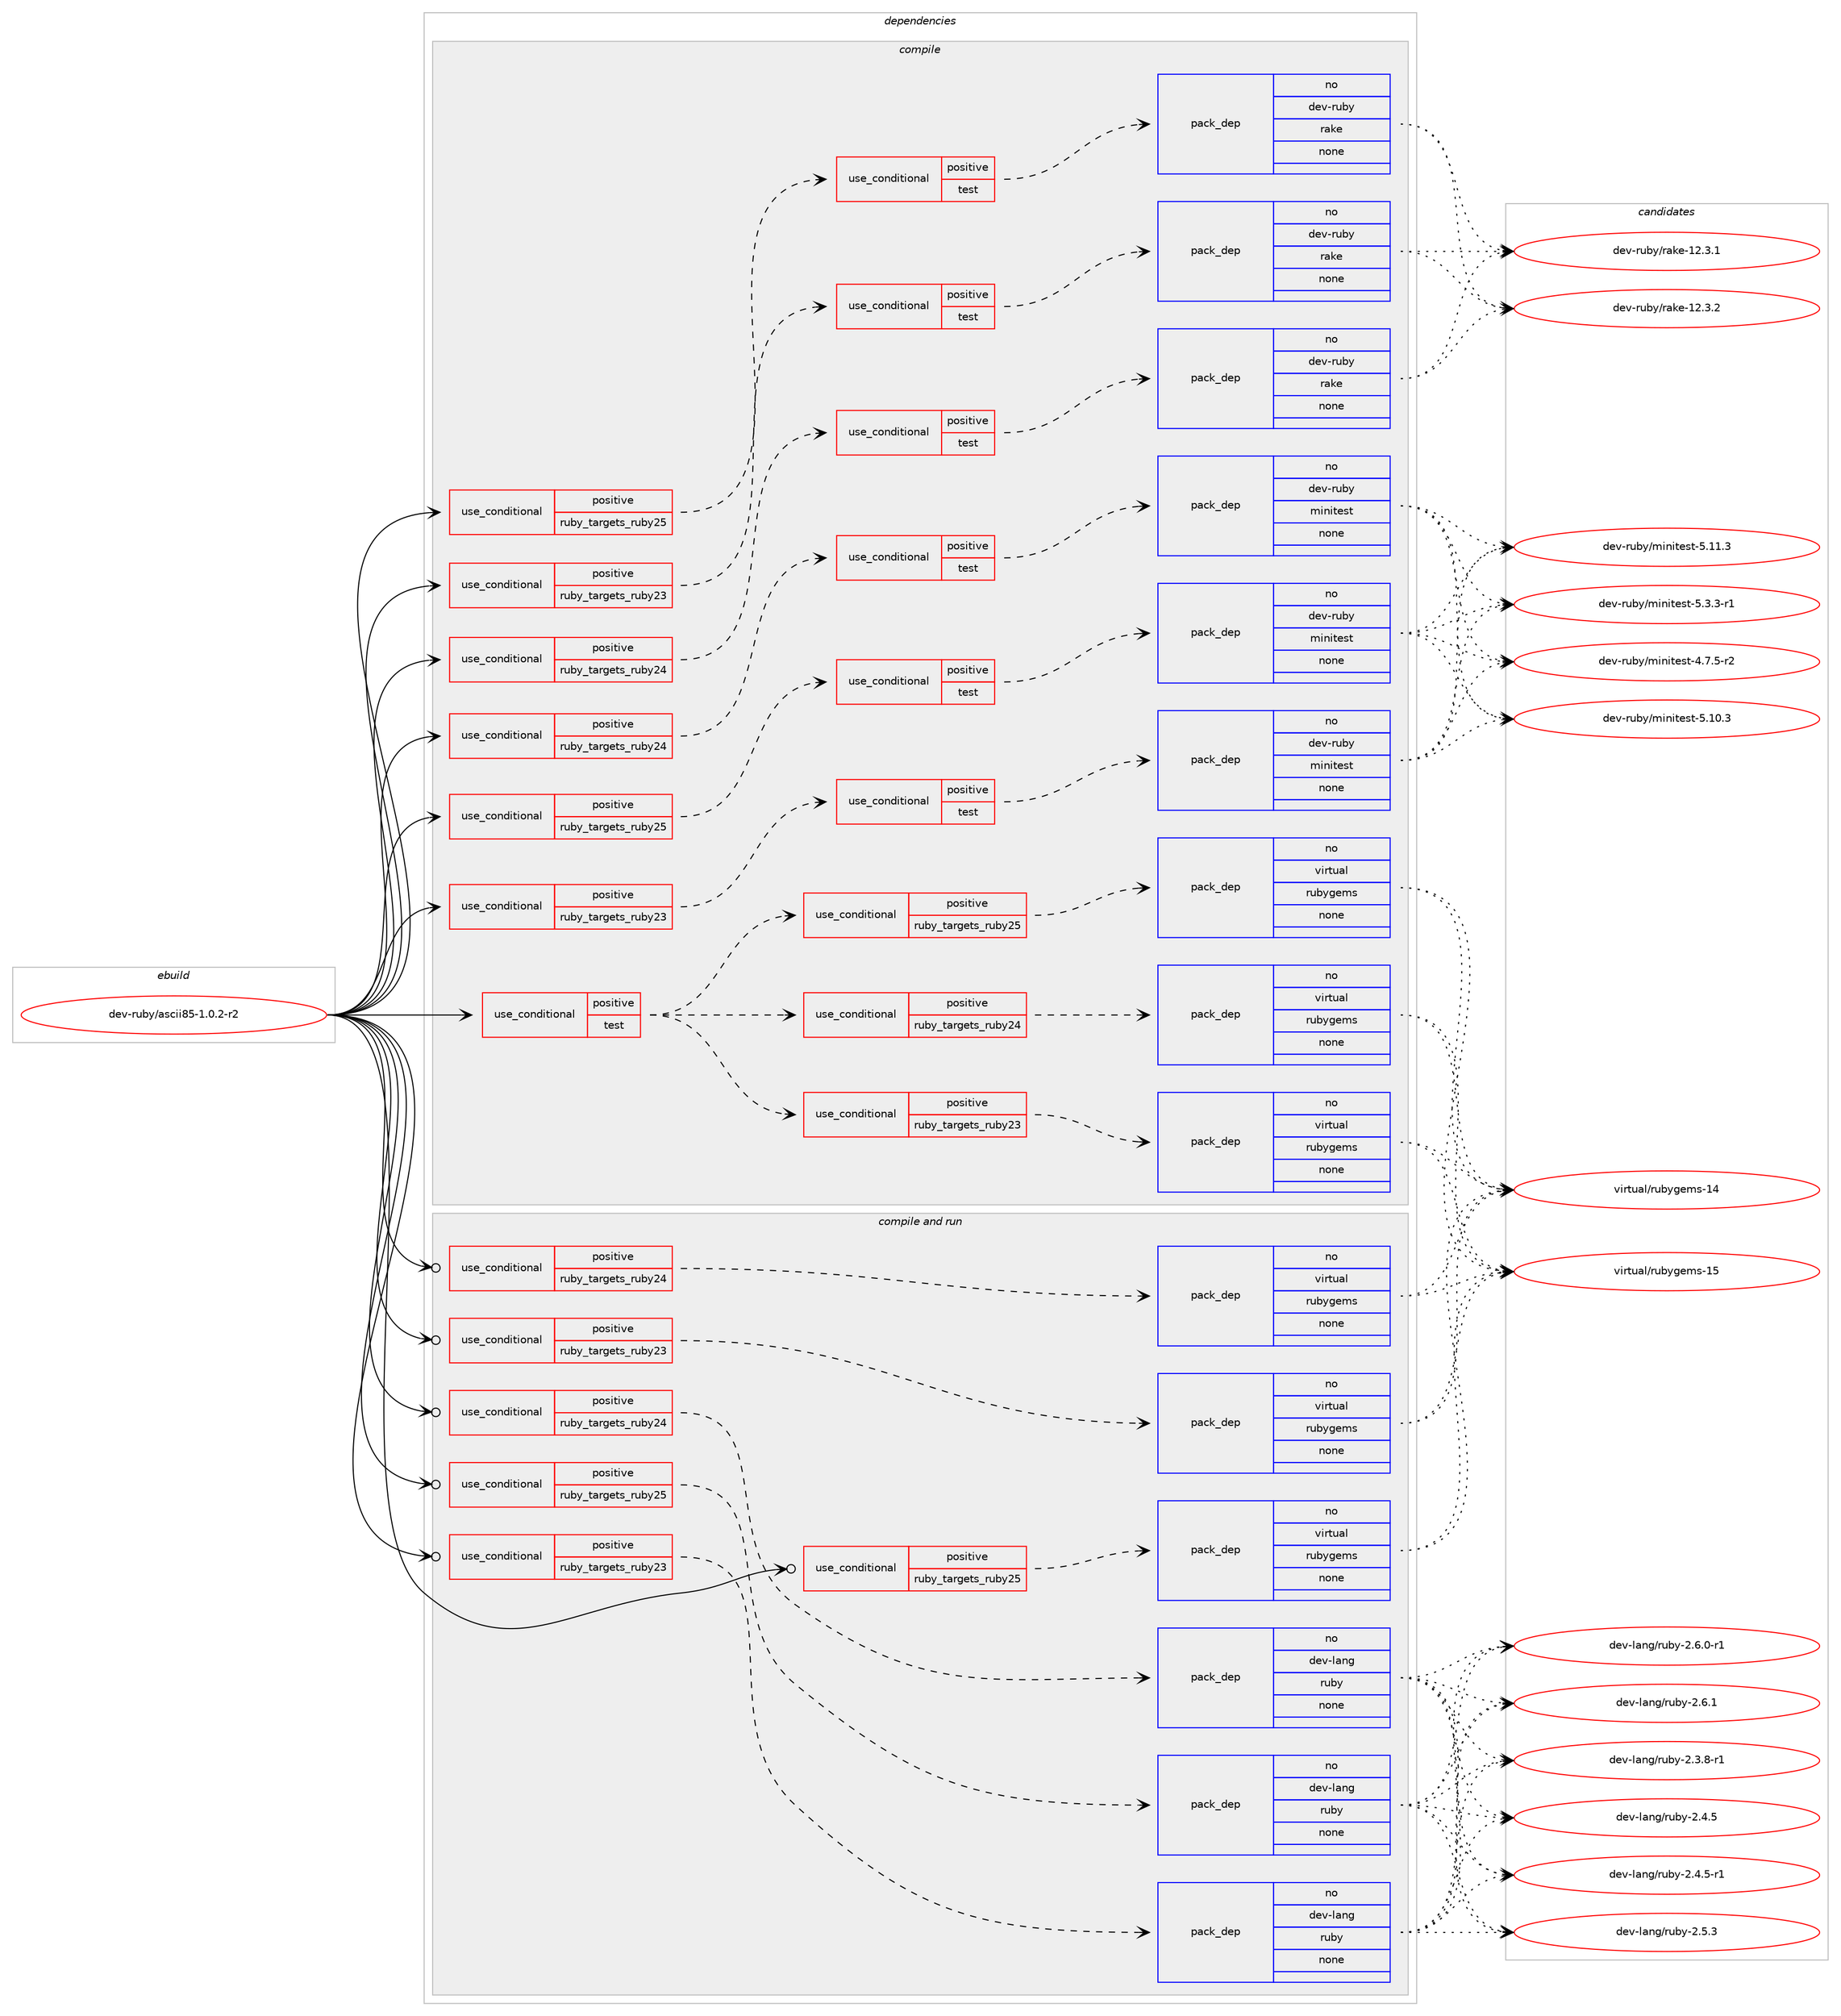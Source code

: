 digraph prolog {

# *************
# Graph options
# *************

newrank=true;
concentrate=true;
compound=true;
graph [rankdir=LR,fontname=Helvetica,fontsize=10,ranksep=1.5];#, ranksep=2.5, nodesep=0.2];
edge  [arrowhead=vee];
node  [fontname=Helvetica,fontsize=10];

# **********
# The ebuild
# **********

subgraph cluster_leftcol {
color=gray;
rank=same;
label=<<i>ebuild</i>>;
id [label="dev-ruby/ascii85-1.0.2-r2", color=red, width=4, href="../dev-ruby/ascii85-1.0.2-r2.svg"];
}

# ****************
# The dependencies
# ****************

subgraph cluster_midcol {
color=gray;
label=<<i>dependencies</i>>;
subgraph cluster_compile {
fillcolor="#eeeeee";
style=filled;
label=<<i>compile</i>>;
subgraph cond393582 {
dependency1481421 [label=<<TABLE BORDER="0" CELLBORDER="1" CELLSPACING="0" CELLPADDING="4"><TR><TD ROWSPAN="3" CELLPADDING="10">use_conditional</TD></TR><TR><TD>positive</TD></TR><TR><TD>ruby_targets_ruby23</TD></TR></TABLE>>, shape=none, color=red];
subgraph cond393583 {
dependency1481422 [label=<<TABLE BORDER="0" CELLBORDER="1" CELLSPACING="0" CELLPADDING="4"><TR><TD ROWSPAN="3" CELLPADDING="10">use_conditional</TD></TR><TR><TD>positive</TD></TR><TR><TD>test</TD></TR></TABLE>>, shape=none, color=red];
subgraph pack1064407 {
dependency1481423 [label=<<TABLE BORDER="0" CELLBORDER="1" CELLSPACING="0" CELLPADDING="4" WIDTH="220"><TR><TD ROWSPAN="6" CELLPADDING="30">pack_dep</TD></TR><TR><TD WIDTH="110">no</TD></TR><TR><TD>dev-ruby</TD></TR><TR><TD>minitest</TD></TR><TR><TD>none</TD></TR><TR><TD></TD></TR></TABLE>>, shape=none, color=blue];
}
dependency1481422:e -> dependency1481423:w [weight=20,style="dashed",arrowhead="vee"];
}
dependency1481421:e -> dependency1481422:w [weight=20,style="dashed",arrowhead="vee"];
}
id:e -> dependency1481421:w [weight=20,style="solid",arrowhead="vee"];
subgraph cond393584 {
dependency1481424 [label=<<TABLE BORDER="0" CELLBORDER="1" CELLSPACING="0" CELLPADDING="4"><TR><TD ROWSPAN="3" CELLPADDING="10">use_conditional</TD></TR><TR><TD>positive</TD></TR><TR><TD>ruby_targets_ruby23</TD></TR></TABLE>>, shape=none, color=red];
subgraph cond393585 {
dependency1481425 [label=<<TABLE BORDER="0" CELLBORDER="1" CELLSPACING="0" CELLPADDING="4"><TR><TD ROWSPAN="3" CELLPADDING="10">use_conditional</TD></TR><TR><TD>positive</TD></TR><TR><TD>test</TD></TR></TABLE>>, shape=none, color=red];
subgraph pack1064408 {
dependency1481426 [label=<<TABLE BORDER="0" CELLBORDER="1" CELLSPACING="0" CELLPADDING="4" WIDTH="220"><TR><TD ROWSPAN="6" CELLPADDING="30">pack_dep</TD></TR><TR><TD WIDTH="110">no</TD></TR><TR><TD>dev-ruby</TD></TR><TR><TD>rake</TD></TR><TR><TD>none</TD></TR><TR><TD></TD></TR></TABLE>>, shape=none, color=blue];
}
dependency1481425:e -> dependency1481426:w [weight=20,style="dashed",arrowhead="vee"];
}
dependency1481424:e -> dependency1481425:w [weight=20,style="dashed",arrowhead="vee"];
}
id:e -> dependency1481424:w [weight=20,style="solid",arrowhead="vee"];
subgraph cond393586 {
dependency1481427 [label=<<TABLE BORDER="0" CELLBORDER="1" CELLSPACING="0" CELLPADDING="4"><TR><TD ROWSPAN="3" CELLPADDING="10">use_conditional</TD></TR><TR><TD>positive</TD></TR><TR><TD>ruby_targets_ruby24</TD></TR></TABLE>>, shape=none, color=red];
subgraph cond393587 {
dependency1481428 [label=<<TABLE BORDER="0" CELLBORDER="1" CELLSPACING="0" CELLPADDING="4"><TR><TD ROWSPAN="3" CELLPADDING="10">use_conditional</TD></TR><TR><TD>positive</TD></TR><TR><TD>test</TD></TR></TABLE>>, shape=none, color=red];
subgraph pack1064409 {
dependency1481429 [label=<<TABLE BORDER="0" CELLBORDER="1" CELLSPACING="0" CELLPADDING="4" WIDTH="220"><TR><TD ROWSPAN="6" CELLPADDING="30">pack_dep</TD></TR><TR><TD WIDTH="110">no</TD></TR><TR><TD>dev-ruby</TD></TR><TR><TD>minitest</TD></TR><TR><TD>none</TD></TR><TR><TD></TD></TR></TABLE>>, shape=none, color=blue];
}
dependency1481428:e -> dependency1481429:w [weight=20,style="dashed",arrowhead="vee"];
}
dependency1481427:e -> dependency1481428:w [weight=20,style="dashed",arrowhead="vee"];
}
id:e -> dependency1481427:w [weight=20,style="solid",arrowhead="vee"];
subgraph cond393588 {
dependency1481430 [label=<<TABLE BORDER="0" CELLBORDER="1" CELLSPACING="0" CELLPADDING="4"><TR><TD ROWSPAN="3" CELLPADDING="10">use_conditional</TD></TR><TR><TD>positive</TD></TR><TR><TD>ruby_targets_ruby24</TD></TR></TABLE>>, shape=none, color=red];
subgraph cond393589 {
dependency1481431 [label=<<TABLE BORDER="0" CELLBORDER="1" CELLSPACING="0" CELLPADDING="4"><TR><TD ROWSPAN="3" CELLPADDING="10">use_conditional</TD></TR><TR><TD>positive</TD></TR><TR><TD>test</TD></TR></TABLE>>, shape=none, color=red];
subgraph pack1064410 {
dependency1481432 [label=<<TABLE BORDER="0" CELLBORDER="1" CELLSPACING="0" CELLPADDING="4" WIDTH="220"><TR><TD ROWSPAN="6" CELLPADDING="30">pack_dep</TD></TR><TR><TD WIDTH="110">no</TD></TR><TR><TD>dev-ruby</TD></TR><TR><TD>rake</TD></TR><TR><TD>none</TD></TR><TR><TD></TD></TR></TABLE>>, shape=none, color=blue];
}
dependency1481431:e -> dependency1481432:w [weight=20,style="dashed",arrowhead="vee"];
}
dependency1481430:e -> dependency1481431:w [weight=20,style="dashed",arrowhead="vee"];
}
id:e -> dependency1481430:w [weight=20,style="solid",arrowhead="vee"];
subgraph cond393590 {
dependency1481433 [label=<<TABLE BORDER="0" CELLBORDER="1" CELLSPACING="0" CELLPADDING="4"><TR><TD ROWSPAN="3" CELLPADDING="10">use_conditional</TD></TR><TR><TD>positive</TD></TR><TR><TD>ruby_targets_ruby25</TD></TR></TABLE>>, shape=none, color=red];
subgraph cond393591 {
dependency1481434 [label=<<TABLE BORDER="0" CELLBORDER="1" CELLSPACING="0" CELLPADDING="4"><TR><TD ROWSPAN="3" CELLPADDING="10">use_conditional</TD></TR><TR><TD>positive</TD></TR><TR><TD>test</TD></TR></TABLE>>, shape=none, color=red];
subgraph pack1064411 {
dependency1481435 [label=<<TABLE BORDER="0" CELLBORDER="1" CELLSPACING="0" CELLPADDING="4" WIDTH="220"><TR><TD ROWSPAN="6" CELLPADDING="30">pack_dep</TD></TR><TR><TD WIDTH="110">no</TD></TR><TR><TD>dev-ruby</TD></TR><TR><TD>minitest</TD></TR><TR><TD>none</TD></TR><TR><TD></TD></TR></TABLE>>, shape=none, color=blue];
}
dependency1481434:e -> dependency1481435:w [weight=20,style="dashed",arrowhead="vee"];
}
dependency1481433:e -> dependency1481434:w [weight=20,style="dashed",arrowhead="vee"];
}
id:e -> dependency1481433:w [weight=20,style="solid",arrowhead="vee"];
subgraph cond393592 {
dependency1481436 [label=<<TABLE BORDER="0" CELLBORDER="1" CELLSPACING="0" CELLPADDING="4"><TR><TD ROWSPAN="3" CELLPADDING="10">use_conditional</TD></TR><TR><TD>positive</TD></TR><TR><TD>ruby_targets_ruby25</TD></TR></TABLE>>, shape=none, color=red];
subgraph cond393593 {
dependency1481437 [label=<<TABLE BORDER="0" CELLBORDER="1" CELLSPACING="0" CELLPADDING="4"><TR><TD ROWSPAN="3" CELLPADDING="10">use_conditional</TD></TR><TR><TD>positive</TD></TR><TR><TD>test</TD></TR></TABLE>>, shape=none, color=red];
subgraph pack1064412 {
dependency1481438 [label=<<TABLE BORDER="0" CELLBORDER="1" CELLSPACING="0" CELLPADDING="4" WIDTH="220"><TR><TD ROWSPAN="6" CELLPADDING="30">pack_dep</TD></TR><TR><TD WIDTH="110">no</TD></TR><TR><TD>dev-ruby</TD></TR><TR><TD>rake</TD></TR><TR><TD>none</TD></TR><TR><TD></TD></TR></TABLE>>, shape=none, color=blue];
}
dependency1481437:e -> dependency1481438:w [weight=20,style="dashed",arrowhead="vee"];
}
dependency1481436:e -> dependency1481437:w [weight=20,style="dashed",arrowhead="vee"];
}
id:e -> dependency1481436:w [weight=20,style="solid",arrowhead="vee"];
subgraph cond393594 {
dependency1481439 [label=<<TABLE BORDER="0" CELLBORDER="1" CELLSPACING="0" CELLPADDING="4"><TR><TD ROWSPAN="3" CELLPADDING="10">use_conditional</TD></TR><TR><TD>positive</TD></TR><TR><TD>test</TD></TR></TABLE>>, shape=none, color=red];
subgraph cond393595 {
dependency1481440 [label=<<TABLE BORDER="0" CELLBORDER="1" CELLSPACING="0" CELLPADDING="4"><TR><TD ROWSPAN="3" CELLPADDING="10">use_conditional</TD></TR><TR><TD>positive</TD></TR><TR><TD>ruby_targets_ruby23</TD></TR></TABLE>>, shape=none, color=red];
subgraph pack1064413 {
dependency1481441 [label=<<TABLE BORDER="0" CELLBORDER="1" CELLSPACING="0" CELLPADDING="4" WIDTH="220"><TR><TD ROWSPAN="6" CELLPADDING="30">pack_dep</TD></TR><TR><TD WIDTH="110">no</TD></TR><TR><TD>virtual</TD></TR><TR><TD>rubygems</TD></TR><TR><TD>none</TD></TR><TR><TD></TD></TR></TABLE>>, shape=none, color=blue];
}
dependency1481440:e -> dependency1481441:w [weight=20,style="dashed",arrowhead="vee"];
}
dependency1481439:e -> dependency1481440:w [weight=20,style="dashed",arrowhead="vee"];
subgraph cond393596 {
dependency1481442 [label=<<TABLE BORDER="0" CELLBORDER="1" CELLSPACING="0" CELLPADDING="4"><TR><TD ROWSPAN="3" CELLPADDING="10">use_conditional</TD></TR><TR><TD>positive</TD></TR><TR><TD>ruby_targets_ruby24</TD></TR></TABLE>>, shape=none, color=red];
subgraph pack1064414 {
dependency1481443 [label=<<TABLE BORDER="0" CELLBORDER="1" CELLSPACING="0" CELLPADDING="4" WIDTH="220"><TR><TD ROWSPAN="6" CELLPADDING="30">pack_dep</TD></TR><TR><TD WIDTH="110">no</TD></TR><TR><TD>virtual</TD></TR><TR><TD>rubygems</TD></TR><TR><TD>none</TD></TR><TR><TD></TD></TR></TABLE>>, shape=none, color=blue];
}
dependency1481442:e -> dependency1481443:w [weight=20,style="dashed",arrowhead="vee"];
}
dependency1481439:e -> dependency1481442:w [weight=20,style="dashed",arrowhead="vee"];
subgraph cond393597 {
dependency1481444 [label=<<TABLE BORDER="0" CELLBORDER="1" CELLSPACING="0" CELLPADDING="4"><TR><TD ROWSPAN="3" CELLPADDING="10">use_conditional</TD></TR><TR><TD>positive</TD></TR><TR><TD>ruby_targets_ruby25</TD></TR></TABLE>>, shape=none, color=red];
subgraph pack1064415 {
dependency1481445 [label=<<TABLE BORDER="0" CELLBORDER="1" CELLSPACING="0" CELLPADDING="4" WIDTH="220"><TR><TD ROWSPAN="6" CELLPADDING="30">pack_dep</TD></TR><TR><TD WIDTH="110">no</TD></TR><TR><TD>virtual</TD></TR><TR><TD>rubygems</TD></TR><TR><TD>none</TD></TR><TR><TD></TD></TR></TABLE>>, shape=none, color=blue];
}
dependency1481444:e -> dependency1481445:w [weight=20,style="dashed",arrowhead="vee"];
}
dependency1481439:e -> dependency1481444:w [weight=20,style="dashed",arrowhead="vee"];
}
id:e -> dependency1481439:w [weight=20,style="solid",arrowhead="vee"];
}
subgraph cluster_compileandrun {
fillcolor="#eeeeee";
style=filled;
label=<<i>compile and run</i>>;
subgraph cond393598 {
dependency1481446 [label=<<TABLE BORDER="0" CELLBORDER="1" CELLSPACING="0" CELLPADDING="4"><TR><TD ROWSPAN="3" CELLPADDING="10">use_conditional</TD></TR><TR><TD>positive</TD></TR><TR><TD>ruby_targets_ruby23</TD></TR></TABLE>>, shape=none, color=red];
subgraph pack1064416 {
dependency1481447 [label=<<TABLE BORDER="0" CELLBORDER="1" CELLSPACING="0" CELLPADDING="4" WIDTH="220"><TR><TD ROWSPAN="6" CELLPADDING="30">pack_dep</TD></TR><TR><TD WIDTH="110">no</TD></TR><TR><TD>dev-lang</TD></TR><TR><TD>ruby</TD></TR><TR><TD>none</TD></TR><TR><TD></TD></TR></TABLE>>, shape=none, color=blue];
}
dependency1481446:e -> dependency1481447:w [weight=20,style="dashed",arrowhead="vee"];
}
id:e -> dependency1481446:w [weight=20,style="solid",arrowhead="odotvee"];
subgraph cond393599 {
dependency1481448 [label=<<TABLE BORDER="0" CELLBORDER="1" CELLSPACING="0" CELLPADDING="4"><TR><TD ROWSPAN="3" CELLPADDING="10">use_conditional</TD></TR><TR><TD>positive</TD></TR><TR><TD>ruby_targets_ruby23</TD></TR></TABLE>>, shape=none, color=red];
subgraph pack1064417 {
dependency1481449 [label=<<TABLE BORDER="0" CELLBORDER="1" CELLSPACING="0" CELLPADDING="4" WIDTH="220"><TR><TD ROWSPAN="6" CELLPADDING="30">pack_dep</TD></TR><TR><TD WIDTH="110">no</TD></TR><TR><TD>virtual</TD></TR><TR><TD>rubygems</TD></TR><TR><TD>none</TD></TR><TR><TD></TD></TR></TABLE>>, shape=none, color=blue];
}
dependency1481448:e -> dependency1481449:w [weight=20,style="dashed",arrowhead="vee"];
}
id:e -> dependency1481448:w [weight=20,style="solid",arrowhead="odotvee"];
subgraph cond393600 {
dependency1481450 [label=<<TABLE BORDER="0" CELLBORDER="1" CELLSPACING="0" CELLPADDING="4"><TR><TD ROWSPAN="3" CELLPADDING="10">use_conditional</TD></TR><TR><TD>positive</TD></TR><TR><TD>ruby_targets_ruby24</TD></TR></TABLE>>, shape=none, color=red];
subgraph pack1064418 {
dependency1481451 [label=<<TABLE BORDER="0" CELLBORDER="1" CELLSPACING="0" CELLPADDING="4" WIDTH="220"><TR><TD ROWSPAN="6" CELLPADDING="30">pack_dep</TD></TR><TR><TD WIDTH="110">no</TD></TR><TR><TD>dev-lang</TD></TR><TR><TD>ruby</TD></TR><TR><TD>none</TD></TR><TR><TD></TD></TR></TABLE>>, shape=none, color=blue];
}
dependency1481450:e -> dependency1481451:w [weight=20,style="dashed",arrowhead="vee"];
}
id:e -> dependency1481450:w [weight=20,style="solid",arrowhead="odotvee"];
subgraph cond393601 {
dependency1481452 [label=<<TABLE BORDER="0" CELLBORDER="1" CELLSPACING="0" CELLPADDING="4"><TR><TD ROWSPAN="3" CELLPADDING="10">use_conditional</TD></TR><TR><TD>positive</TD></TR><TR><TD>ruby_targets_ruby24</TD></TR></TABLE>>, shape=none, color=red];
subgraph pack1064419 {
dependency1481453 [label=<<TABLE BORDER="0" CELLBORDER="1" CELLSPACING="0" CELLPADDING="4" WIDTH="220"><TR><TD ROWSPAN="6" CELLPADDING="30">pack_dep</TD></TR><TR><TD WIDTH="110">no</TD></TR><TR><TD>virtual</TD></TR><TR><TD>rubygems</TD></TR><TR><TD>none</TD></TR><TR><TD></TD></TR></TABLE>>, shape=none, color=blue];
}
dependency1481452:e -> dependency1481453:w [weight=20,style="dashed",arrowhead="vee"];
}
id:e -> dependency1481452:w [weight=20,style="solid",arrowhead="odotvee"];
subgraph cond393602 {
dependency1481454 [label=<<TABLE BORDER="0" CELLBORDER="1" CELLSPACING="0" CELLPADDING="4"><TR><TD ROWSPAN="3" CELLPADDING="10">use_conditional</TD></TR><TR><TD>positive</TD></TR><TR><TD>ruby_targets_ruby25</TD></TR></TABLE>>, shape=none, color=red];
subgraph pack1064420 {
dependency1481455 [label=<<TABLE BORDER="0" CELLBORDER="1" CELLSPACING="0" CELLPADDING="4" WIDTH="220"><TR><TD ROWSPAN="6" CELLPADDING="30">pack_dep</TD></TR><TR><TD WIDTH="110">no</TD></TR><TR><TD>dev-lang</TD></TR><TR><TD>ruby</TD></TR><TR><TD>none</TD></TR><TR><TD></TD></TR></TABLE>>, shape=none, color=blue];
}
dependency1481454:e -> dependency1481455:w [weight=20,style="dashed",arrowhead="vee"];
}
id:e -> dependency1481454:w [weight=20,style="solid",arrowhead="odotvee"];
subgraph cond393603 {
dependency1481456 [label=<<TABLE BORDER="0" CELLBORDER="1" CELLSPACING="0" CELLPADDING="4"><TR><TD ROWSPAN="3" CELLPADDING="10">use_conditional</TD></TR><TR><TD>positive</TD></TR><TR><TD>ruby_targets_ruby25</TD></TR></TABLE>>, shape=none, color=red];
subgraph pack1064421 {
dependency1481457 [label=<<TABLE BORDER="0" CELLBORDER="1" CELLSPACING="0" CELLPADDING="4" WIDTH="220"><TR><TD ROWSPAN="6" CELLPADDING="30">pack_dep</TD></TR><TR><TD WIDTH="110">no</TD></TR><TR><TD>virtual</TD></TR><TR><TD>rubygems</TD></TR><TR><TD>none</TD></TR><TR><TD></TD></TR></TABLE>>, shape=none, color=blue];
}
dependency1481456:e -> dependency1481457:w [weight=20,style="dashed",arrowhead="vee"];
}
id:e -> dependency1481456:w [weight=20,style="solid",arrowhead="odotvee"];
}
subgraph cluster_run {
fillcolor="#eeeeee";
style=filled;
label=<<i>run</i>>;
}
}

# **************
# The candidates
# **************

subgraph cluster_choices {
rank=same;
color=gray;
label=<<i>candidates</i>>;

subgraph choice1064407 {
color=black;
nodesep=1;
choice1001011184511411798121471091051101051161011151164552465546534511450 [label="dev-ruby/minitest-4.7.5-r2", color=red, width=4,href="../dev-ruby/minitest-4.7.5-r2.svg"];
choice10010111845114117981214710910511010511610111511645534649484651 [label="dev-ruby/minitest-5.10.3", color=red, width=4,href="../dev-ruby/minitest-5.10.3.svg"];
choice10010111845114117981214710910511010511610111511645534649494651 [label="dev-ruby/minitest-5.11.3", color=red, width=4,href="../dev-ruby/minitest-5.11.3.svg"];
choice1001011184511411798121471091051101051161011151164553465146514511449 [label="dev-ruby/minitest-5.3.3-r1", color=red, width=4,href="../dev-ruby/minitest-5.3.3-r1.svg"];
dependency1481423:e -> choice1001011184511411798121471091051101051161011151164552465546534511450:w [style=dotted,weight="100"];
dependency1481423:e -> choice10010111845114117981214710910511010511610111511645534649484651:w [style=dotted,weight="100"];
dependency1481423:e -> choice10010111845114117981214710910511010511610111511645534649494651:w [style=dotted,weight="100"];
dependency1481423:e -> choice1001011184511411798121471091051101051161011151164553465146514511449:w [style=dotted,weight="100"];
}
subgraph choice1064408 {
color=black;
nodesep=1;
choice1001011184511411798121471149710710145495046514649 [label="dev-ruby/rake-12.3.1", color=red, width=4,href="../dev-ruby/rake-12.3.1.svg"];
choice1001011184511411798121471149710710145495046514650 [label="dev-ruby/rake-12.3.2", color=red, width=4,href="../dev-ruby/rake-12.3.2.svg"];
dependency1481426:e -> choice1001011184511411798121471149710710145495046514649:w [style=dotted,weight="100"];
dependency1481426:e -> choice1001011184511411798121471149710710145495046514650:w [style=dotted,weight="100"];
}
subgraph choice1064409 {
color=black;
nodesep=1;
choice1001011184511411798121471091051101051161011151164552465546534511450 [label="dev-ruby/minitest-4.7.5-r2", color=red, width=4,href="../dev-ruby/minitest-4.7.5-r2.svg"];
choice10010111845114117981214710910511010511610111511645534649484651 [label="dev-ruby/minitest-5.10.3", color=red, width=4,href="../dev-ruby/minitest-5.10.3.svg"];
choice10010111845114117981214710910511010511610111511645534649494651 [label="dev-ruby/minitest-5.11.3", color=red, width=4,href="../dev-ruby/minitest-5.11.3.svg"];
choice1001011184511411798121471091051101051161011151164553465146514511449 [label="dev-ruby/minitest-5.3.3-r1", color=red, width=4,href="../dev-ruby/minitest-5.3.3-r1.svg"];
dependency1481429:e -> choice1001011184511411798121471091051101051161011151164552465546534511450:w [style=dotted,weight="100"];
dependency1481429:e -> choice10010111845114117981214710910511010511610111511645534649484651:w [style=dotted,weight="100"];
dependency1481429:e -> choice10010111845114117981214710910511010511610111511645534649494651:w [style=dotted,weight="100"];
dependency1481429:e -> choice1001011184511411798121471091051101051161011151164553465146514511449:w [style=dotted,weight="100"];
}
subgraph choice1064410 {
color=black;
nodesep=1;
choice1001011184511411798121471149710710145495046514649 [label="dev-ruby/rake-12.3.1", color=red, width=4,href="../dev-ruby/rake-12.3.1.svg"];
choice1001011184511411798121471149710710145495046514650 [label="dev-ruby/rake-12.3.2", color=red, width=4,href="../dev-ruby/rake-12.3.2.svg"];
dependency1481432:e -> choice1001011184511411798121471149710710145495046514649:w [style=dotted,weight="100"];
dependency1481432:e -> choice1001011184511411798121471149710710145495046514650:w [style=dotted,weight="100"];
}
subgraph choice1064411 {
color=black;
nodesep=1;
choice1001011184511411798121471091051101051161011151164552465546534511450 [label="dev-ruby/minitest-4.7.5-r2", color=red, width=4,href="../dev-ruby/minitest-4.7.5-r2.svg"];
choice10010111845114117981214710910511010511610111511645534649484651 [label="dev-ruby/minitest-5.10.3", color=red, width=4,href="../dev-ruby/minitest-5.10.3.svg"];
choice10010111845114117981214710910511010511610111511645534649494651 [label="dev-ruby/minitest-5.11.3", color=red, width=4,href="../dev-ruby/minitest-5.11.3.svg"];
choice1001011184511411798121471091051101051161011151164553465146514511449 [label="dev-ruby/minitest-5.3.3-r1", color=red, width=4,href="../dev-ruby/minitest-5.3.3-r1.svg"];
dependency1481435:e -> choice1001011184511411798121471091051101051161011151164552465546534511450:w [style=dotted,weight="100"];
dependency1481435:e -> choice10010111845114117981214710910511010511610111511645534649484651:w [style=dotted,weight="100"];
dependency1481435:e -> choice10010111845114117981214710910511010511610111511645534649494651:w [style=dotted,weight="100"];
dependency1481435:e -> choice1001011184511411798121471091051101051161011151164553465146514511449:w [style=dotted,weight="100"];
}
subgraph choice1064412 {
color=black;
nodesep=1;
choice1001011184511411798121471149710710145495046514649 [label="dev-ruby/rake-12.3.1", color=red, width=4,href="../dev-ruby/rake-12.3.1.svg"];
choice1001011184511411798121471149710710145495046514650 [label="dev-ruby/rake-12.3.2", color=red, width=4,href="../dev-ruby/rake-12.3.2.svg"];
dependency1481438:e -> choice1001011184511411798121471149710710145495046514649:w [style=dotted,weight="100"];
dependency1481438:e -> choice1001011184511411798121471149710710145495046514650:w [style=dotted,weight="100"];
}
subgraph choice1064413 {
color=black;
nodesep=1;
choice118105114116117971084711411798121103101109115454952 [label="virtual/rubygems-14", color=red, width=4,href="../virtual/rubygems-14.svg"];
choice118105114116117971084711411798121103101109115454953 [label="virtual/rubygems-15", color=red, width=4,href="../virtual/rubygems-15.svg"];
dependency1481441:e -> choice118105114116117971084711411798121103101109115454952:w [style=dotted,weight="100"];
dependency1481441:e -> choice118105114116117971084711411798121103101109115454953:w [style=dotted,weight="100"];
}
subgraph choice1064414 {
color=black;
nodesep=1;
choice118105114116117971084711411798121103101109115454952 [label="virtual/rubygems-14", color=red, width=4,href="../virtual/rubygems-14.svg"];
choice118105114116117971084711411798121103101109115454953 [label="virtual/rubygems-15", color=red, width=4,href="../virtual/rubygems-15.svg"];
dependency1481443:e -> choice118105114116117971084711411798121103101109115454952:w [style=dotted,weight="100"];
dependency1481443:e -> choice118105114116117971084711411798121103101109115454953:w [style=dotted,weight="100"];
}
subgraph choice1064415 {
color=black;
nodesep=1;
choice118105114116117971084711411798121103101109115454952 [label="virtual/rubygems-14", color=red, width=4,href="../virtual/rubygems-14.svg"];
choice118105114116117971084711411798121103101109115454953 [label="virtual/rubygems-15", color=red, width=4,href="../virtual/rubygems-15.svg"];
dependency1481445:e -> choice118105114116117971084711411798121103101109115454952:w [style=dotted,weight="100"];
dependency1481445:e -> choice118105114116117971084711411798121103101109115454953:w [style=dotted,weight="100"];
}
subgraph choice1064416 {
color=black;
nodesep=1;
choice100101118451089711010347114117981214550465146564511449 [label="dev-lang/ruby-2.3.8-r1", color=red, width=4,href="../dev-lang/ruby-2.3.8-r1.svg"];
choice10010111845108971101034711411798121455046524653 [label="dev-lang/ruby-2.4.5", color=red, width=4,href="../dev-lang/ruby-2.4.5.svg"];
choice100101118451089711010347114117981214550465246534511449 [label="dev-lang/ruby-2.4.5-r1", color=red, width=4,href="../dev-lang/ruby-2.4.5-r1.svg"];
choice10010111845108971101034711411798121455046534651 [label="dev-lang/ruby-2.5.3", color=red, width=4,href="../dev-lang/ruby-2.5.3.svg"];
choice100101118451089711010347114117981214550465446484511449 [label="dev-lang/ruby-2.6.0-r1", color=red, width=4,href="../dev-lang/ruby-2.6.0-r1.svg"];
choice10010111845108971101034711411798121455046544649 [label="dev-lang/ruby-2.6.1", color=red, width=4,href="../dev-lang/ruby-2.6.1.svg"];
dependency1481447:e -> choice100101118451089711010347114117981214550465146564511449:w [style=dotted,weight="100"];
dependency1481447:e -> choice10010111845108971101034711411798121455046524653:w [style=dotted,weight="100"];
dependency1481447:e -> choice100101118451089711010347114117981214550465246534511449:w [style=dotted,weight="100"];
dependency1481447:e -> choice10010111845108971101034711411798121455046534651:w [style=dotted,weight="100"];
dependency1481447:e -> choice100101118451089711010347114117981214550465446484511449:w [style=dotted,weight="100"];
dependency1481447:e -> choice10010111845108971101034711411798121455046544649:w [style=dotted,weight="100"];
}
subgraph choice1064417 {
color=black;
nodesep=1;
choice118105114116117971084711411798121103101109115454952 [label="virtual/rubygems-14", color=red, width=4,href="../virtual/rubygems-14.svg"];
choice118105114116117971084711411798121103101109115454953 [label="virtual/rubygems-15", color=red, width=4,href="../virtual/rubygems-15.svg"];
dependency1481449:e -> choice118105114116117971084711411798121103101109115454952:w [style=dotted,weight="100"];
dependency1481449:e -> choice118105114116117971084711411798121103101109115454953:w [style=dotted,weight="100"];
}
subgraph choice1064418 {
color=black;
nodesep=1;
choice100101118451089711010347114117981214550465146564511449 [label="dev-lang/ruby-2.3.8-r1", color=red, width=4,href="../dev-lang/ruby-2.3.8-r1.svg"];
choice10010111845108971101034711411798121455046524653 [label="dev-lang/ruby-2.4.5", color=red, width=4,href="../dev-lang/ruby-2.4.5.svg"];
choice100101118451089711010347114117981214550465246534511449 [label="dev-lang/ruby-2.4.5-r1", color=red, width=4,href="../dev-lang/ruby-2.4.5-r1.svg"];
choice10010111845108971101034711411798121455046534651 [label="dev-lang/ruby-2.5.3", color=red, width=4,href="../dev-lang/ruby-2.5.3.svg"];
choice100101118451089711010347114117981214550465446484511449 [label="dev-lang/ruby-2.6.0-r1", color=red, width=4,href="../dev-lang/ruby-2.6.0-r1.svg"];
choice10010111845108971101034711411798121455046544649 [label="dev-lang/ruby-2.6.1", color=red, width=4,href="../dev-lang/ruby-2.6.1.svg"];
dependency1481451:e -> choice100101118451089711010347114117981214550465146564511449:w [style=dotted,weight="100"];
dependency1481451:e -> choice10010111845108971101034711411798121455046524653:w [style=dotted,weight="100"];
dependency1481451:e -> choice100101118451089711010347114117981214550465246534511449:w [style=dotted,weight="100"];
dependency1481451:e -> choice10010111845108971101034711411798121455046534651:w [style=dotted,weight="100"];
dependency1481451:e -> choice100101118451089711010347114117981214550465446484511449:w [style=dotted,weight="100"];
dependency1481451:e -> choice10010111845108971101034711411798121455046544649:w [style=dotted,weight="100"];
}
subgraph choice1064419 {
color=black;
nodesep=1;
choice118105114116117971084711411798121103101109115454952 [label="virtual/rubygems-14", color=red, width=4,href="../virtual/rubygems-14.svg"];
choice118105114116117971084711411798121103101109115454953 [label="virtual/rubygems-15", color=red, width=4,href="../virtual/rubygems-15.svg"];
dependency1481453:e -> choice118105114116117971084711411798121103101109115454952:w [style=dotted,weight="100"];
dependency1481453:e -> choice118105114116117971084711411798121103101109115454953:w [style=dotted,weight="100"];
}
subgraph choice1064420 {
color=black;
nodesep=1;
choice100101118451089711010347114117981214550465146564511449 [label="dev-lang/ruby-2.3.8-r1", color=red, width=4,href="../dev-lang/ruby-2.3.8-r1.svg"];
choice10010111845108971101034711411798121455046524653 [label="dev-lang/ruby-2.4.5", color=red, width=4,href="../dev-lang/ruby-2.4.5.svg"];
choice100101118451089711010347114117981214550465246534511449 [label="dev-lang/ruby-2.4.5-r1", color=red, width=4,href="../dev-lang/ruby-2.4.5-r1.svg"];
choice10010111845108971101034711411798121455046534651 [label="dev-lang/ruby-2.5.3", color=red, width=4,href="../dev-lang/ruby-2.5.3.svg"];
choice100101118451089711010347114117981214550465446484511449 [label="dev-lang/ruby-2.6.0-r1", color=red, width=4,href="../dev-lang/ruby-2.6.0-r1.svg"];
choice10010111845108971101034711411798121455046544649 [label="dev-lang/ruby-2.6.1", color=red, width=4,href="../dev-lang/ruby-2.6.1.svg"];
dependency1481455:e -> choice100101118451089711010347114117981214550465146564511449:w [style=dotted,weight="100"];
dependency1481455:e -> choice10010111845108971101034711411798121455046524653:w [style=dotted,weight="100"];
dependency1481455:e -> choice100101118451089711010347114117981214550465246534511449:w [style=dotted,weight="100"];
dependency1481455:e -> choice10010111845108971101034711411798121455046534651:w [style=dotted,weight="100"];
dependency1481455:e -> choice100101118451089711010347114117981214550465446484511449:w [style=dotted,weight="100"];
dependency1481455:e -> choice10010111845108971101034711411798121455046544649:w [style=dotted,weight="100"];
}
subgraph choice1064421 {
color=black;
nodesep=1;
choice118105114116117971084711411798121103101109115454952 [label="virtual/rubygems-14", color=red, width=4,href="../virtual/rubygems-14.svg"];
choice118105114116117971084711411798121103101109115454953 [label="virtual/rubygems-15", color=red, width=4,href="../virtual/rubygems-15.svg"];
dependency1481457:e -> choice118105114116117971084711411798121103101109115454952:w [style=dotted,weight="100"];
dependency1481457:e -> choice118105114116117971084711411798121103101109115454953:w [style=dotted,weight="100"];
}
}

}
